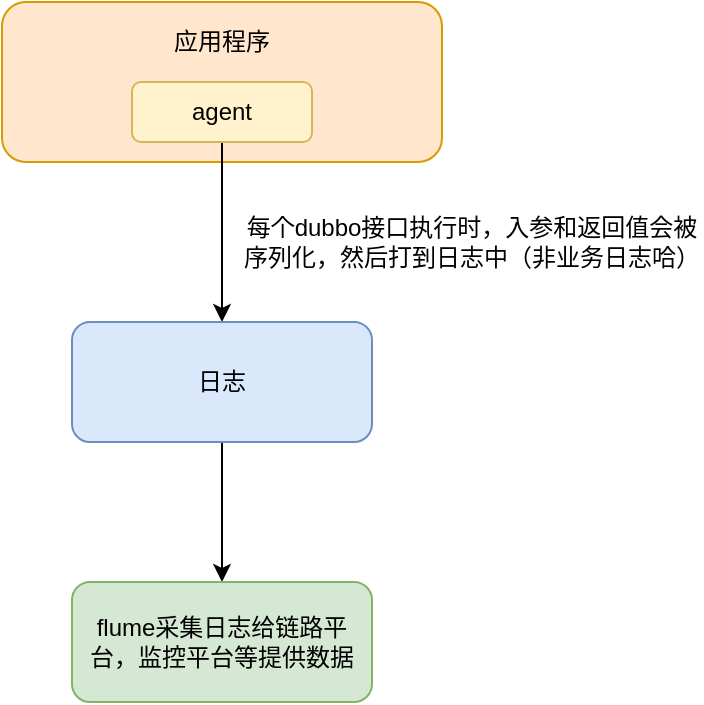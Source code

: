 <mxfile version="14.8.1" type="github">
  <diagram id="g8yDf1LlmSy03tC4oHfC" name="Page-1">
    <mxGraphModel dx="946" dy="536" grid="1" gridSize="10" guides="1" tooltips="1" connect="1" arrows="1" fold="1" page="1" pageScale="1" pageWidth="827" pageHeight="1169" math="0" shadow="0">
      <root>
        <mxCell id="0" />
        <mxCell id="1" parent="0" />
        <mxCell id="ZOsCdkFlzHHshA4QTWXB-1" value="" style="rounded=1;whiteSpace=wrap;html=1;fillColor=#ffe6cc;strokeColor=#d79b00;" parent="1" vertex="1">
          <mxGeometry x="100" y="210" width="220" height="80" as="geometry" />
        </mxCell>
        <mxCell id="ZOsCdkFlzHHshA4QTWXB-5" style="edgeStyle=orthogonalEdgeStyle;rounded=0;orthogonalLoop=1;jettySize=auto;html=1;exitX=0.5;exitY=1;exitDx=0;exitDy=0;" parent="1" source="ZOsCdkFlzHHshA4QTWXB-2" target="ZOsCdkFlzHHshA4QTWXB-4" edge="1">
          <mxGeometry relative="1" as="geometry" />
        </mxCell>
        <mxCell id="ZOsCdkFlzHHshA4QTWXB-2" value="agent" style="rounded=1;whiteSpace=wrap;html=1;fillColor=#fff2cc;strokeColor=#d6b656;" parent="1" vertex="1">
          <mxGeometry x="165" y="250" width="90" height="30" as="geometry" />
        </mxCell>
        <mxCell id="ZOsCdkFlzHHshA4QTWXB-3" value="应用程序" style="text;html=1;strokeColor=none;fillColor=none;align=center;verticalAlign=middle;whiteSpace=wrap;rounded=0;" parent="1" vertex="1">
          <mxGeometry x="180" y="220" width="60" height="20" as="geometry" />
        </mxCell>
        <mxCell id="ZOsCdkFlzHHshA4QTWXB-8" style="edgeStyle=orthogonalEdgeStyle;rounded=0;orthogonalLoop=1;jettySize=auto;html=1;exitX=0.5;exitY=1;exitDx=0;exitDy=0;entryX=0.5;entryY=0;entryDx=0;entryDy=0;" parent="1" source="ZOsCdkFlzHHshA4QTWXB-4" target="ZOsCdkFlzHHshA4QTWXB-7" edge="1">
          <mxGeometry relative="1" as="geometry" />
        </mxCell>
        <mxCell id="ZOsCdkFlzHHshA4QTWXB-4" value="日志" style="rounded=1;whiteSpace=wrap;html=1;fillColor=#dae8fc;strokeColor=#6c8ebf;" parent="1" vertex="1">
          <mxGeometry x="135" y="370" width="150" height="60" as="geometry" />
        </mxCell>
        <mxCell id="ZOsCdkFlzHHshA4QTWXB-6" value="每个dubbo接口执行时，入参和返回值会被序列化，然后打到日志中（非业务日志哈）" style="text;html=1;strokeColor=none;fillColor=none;align=center;verticalAlign=middle;whiteSpace=wrap;rounded=0;" parent="1" vertex="1">
          <mxGeometry x="220" y="310" width="230" height="40" as="geometry" />
        </mxCell>
        <mxCell id="ZOsCdkFlzHHshA4QTWXB-7" value="flume采集日志给链路平台，监控平台等提供数据" style="rounded=1;whiteSpace=wrap;html=1;fillColor=#d5e8d4;strokeColor=#82b366;" parent="1" vertex="1">
          <mxGeometry x="135" y="500" width="150" height="60" as="geometry" />
        </mxCell>
      </root>
    </mxGraphModel>
  </diagram>
</mxfile>
